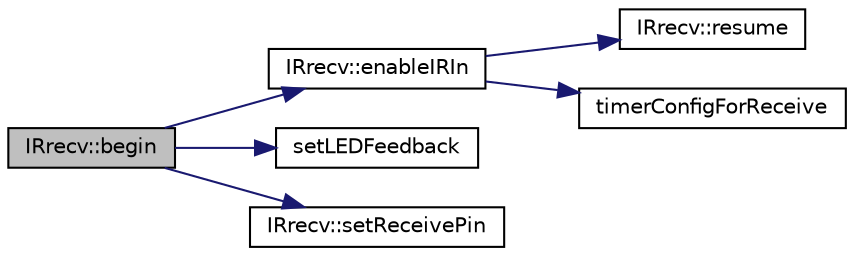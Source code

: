digraph "IRrecv::begin"
{
 // LATEX_PDF_SIZE
  edge [fontname="Helvetica",fontsize="10",labelfontname="Helvetica",labelfontsize="10"];
  node [fontname="Helvetica",fontsize="10",shape=record];
  rankdir="LR";
  Node1 [label="IRrecv::begin",height=0.2,width=0.4,color="black", fillcolor="grey75", style="filled", fontcolor="black",tooltip=" "];
  Node1 -> Node2 [color="midnightblue",fontsize="10",style="solid"];
  Node2 [label="IRrecv::enableIRIn",height=0.2,width=0.4,color="black", fillcolor="white", style="filled",URL="$group___receiving.html#ga69d3e9314aea4a37b43b74a0b4f3f976",tooltip=" "];
  Node2 -> Node3 [color="midnightblue",fontsize="10",style="solid"];
  Node3 [label="IRrecv::resume",height=0.2,width=0.4,color="black", fillcolor="white", style="filled",URL="$group___receiving.html#gaf40f1e16b1cc911e47ac3f0a9b3b1ec5",tooltip=" "];
  Node2 -> Node4 [color="midnightblue",fontsize="10",style="solid"];
  Node4 [label="timerConfigForReceive",height=0.2,width=0.4,color="black", fillcolor="white", style="filled",URL="$group___timer.html#ga8cca92581b5452eaac5b3075227c6c56",tooltip=" "];
  Node1 -> Node5 [color="midnightblue",fontsize="10",style="solid"];
  Node5 [label="setLEDFeedback",height=0.2,width=0.4,color="black", fillcolor="white", style="filled",URL="$group___feedback_l_e_d_functions.html#gaa5949b509ec061d9239867caa628cfec",tooltip=" "];
  Node1 -> Node6 [color="midnightblue",fontsize="10",style="solid"];
  Node6 [label="IRrecv::setReceivePin",height=0.2,width=0.4,color="black", fillcolor="white", style="filled",URL="$group___receiving.html#gac3c968e5acf5b0bbd1e1b87e0b5af61f",tooltip=" "];
}
